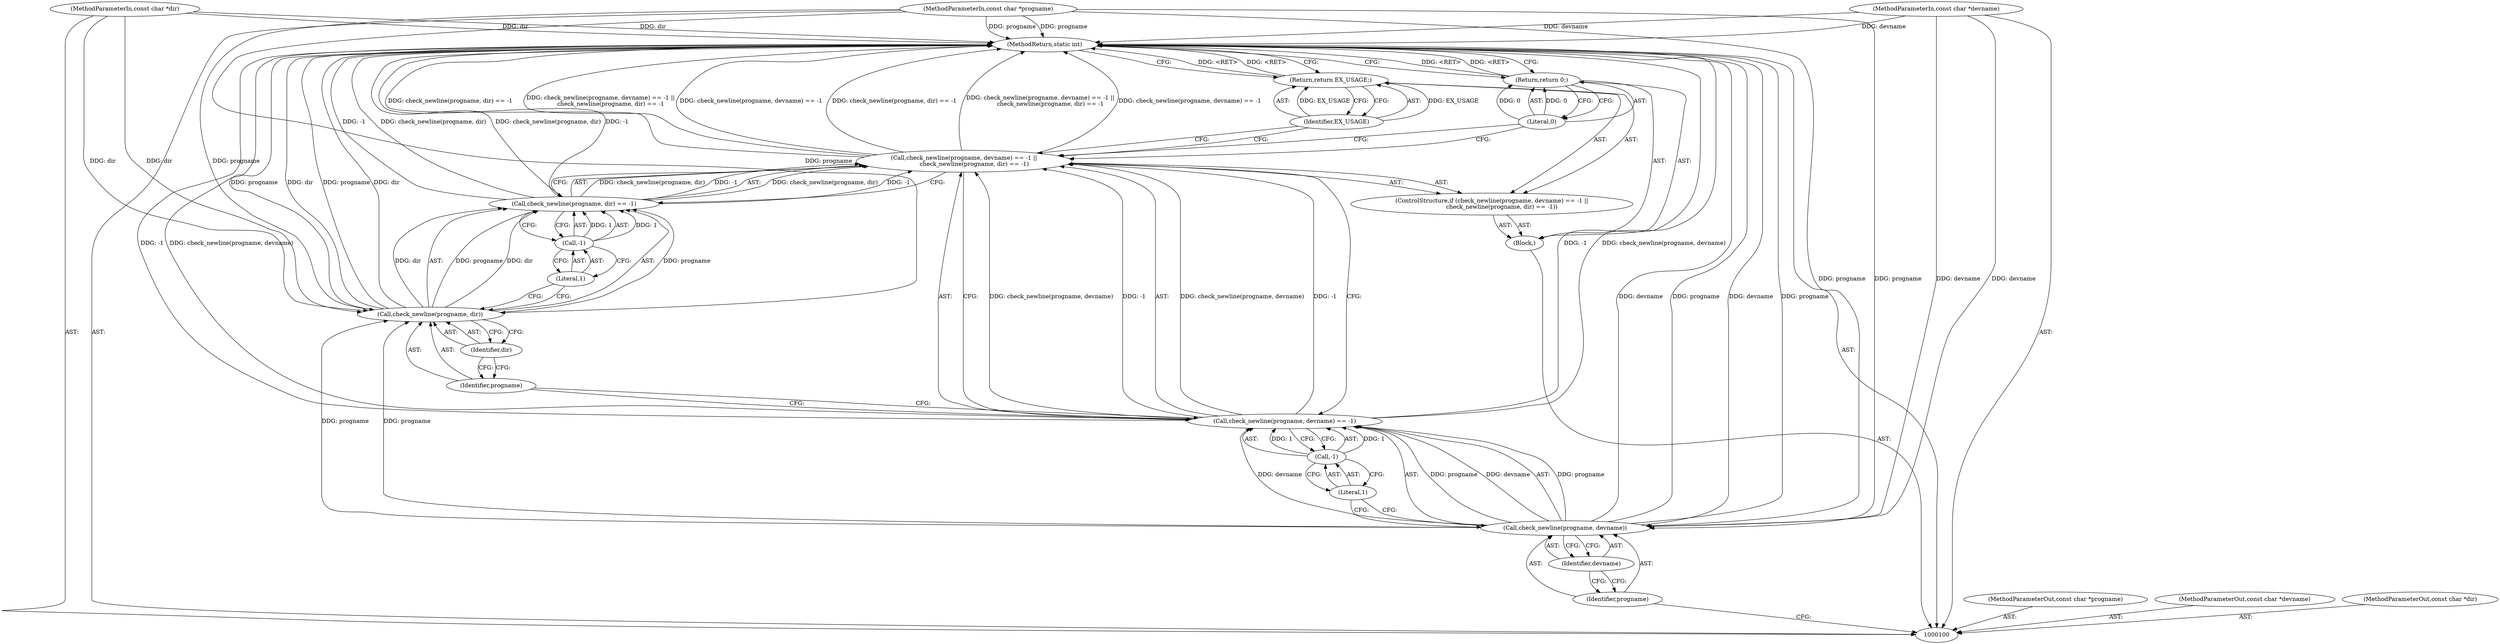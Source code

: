 digraph "1_samba_1e7a32924b22d1f786b6f490ce8590656f578f91" {
"1000123" [label="(MethodReturn,static int)"];
"1000101" [label="(MethodParameterIn,const char *progname)"];
"1000149" [label="(MethodParameterOut,const char *progname)"];
"1000102" [label="(MethodParameterIn,const char *devname)"];
"1000150" [label="(MethodParameterOut,const char *devname)"];
"1000103" [label="(MethodParameterIn,const char *dir)"];
"1000151" [label="(MethodParameterOut,const char *dir)"];
"1000104" [label="(Block,)"];
"1000106" [label="(Call,check_newline(progname, devname) == -1 ||\n           check_newline(progname, dir) == -1)"];
"1000107" [label="(Call,check_newline(progname, devname) == -1)"];
"1000108" [label="(Call,check_newline(progname, devname))"];
"1000109" [label="(Identifier,progname)"];
"1000110" [label="(Identifier,devname)"];
"1000111" [label="(Call,-1)"];
"1000112" [label="(Literal,1)"];
"1000105" [label="(ControlStructure,if (check_newline(progname, devname) == -1 ||\n           check_newline(progname, dir) == -1))"];
"1000113" [label="(Call,check_newline(progname, dir) == -1)"];
"1000114" [label="(Call,check_newline(progname, dir))"];
"1000115" [label="(Identifier,progname)"];
"1000116" [label="(Identifier,dir)"];
"1000117" [label="(Call,-1)"];
"1000118" [label="(Literal,1)"];
"1000119" [label="(Return,return EX_USAGE;)"];
"1000120" [label="(Identifier,EX_USAGE)"];
"1000122" [label="(Literal,0)"];
"1000121" [label="(Return,return 0;)"];
"1000123" -> "1000100"  [label="AST: "];
"1000123" -> "1000119"  [label="CFG: "];
"1000123" -> "1000121"  [label="CFG: "];
"1000121" -> "1000123"  [label="DDG: <RET>"];
"1000119" -> "1000123"  [label="DDG: <RET>"];
"1000113" -> "1000123"  [label="DDG: -1"];
"1000113" -> "1000123"  [label="DDG: check_newline(progname, dir)"];
"1000107" -> "1000123"  [label="DDG: check_newline(progname, devname)"];
"1000107" -> "1000123"  [label="DDG: -1"];
"1000106" -> "1000123"  [label="DDG: check_newline(progname, devname) == -1"];
"1000106" -> "1000123"  [label="DDG: check_newline(progname, dir) == -1"];
"1000106" -> "1000123"  [label="DDG: check_newline(progname, devname) == -1 ||\n           check_newline(progname, dir) == -1"];
"1000103" -> "1000123"  [label="DDG: dir"];
"1000114" -> "1000123"  [label="DDG: progname"];
"1000114" -> "1000123"  [label="DDG: dir"];
"1000102" -> "1000123"  [label="DDG: devname"];
"1000101" -> "1000123"  [label="DDG: progname"];
"1000108" -> "1000123"  [label="DDG: devname"];
"1000108" -> "1000123"  [label="DDG: progname"];
"1000101" -> "1000100"  [label="AST: "];
"1000101" -> "1000123"  [label="DDG: progname"];
"1000101" -> "1000108"  [label="DDG: progname"];
"1000101" -> "1000114"  [label="DDG: progname"];
"1000149" -> "1000100"  [label="AST: "];
"1000102" -> "1000100"  [label="AST: "];
"1000102" -> "1000123"  [label="DDG: devname"];
"1000102" -> "1000108"  [label="DDG: devname"];
"1000150" -> "1000100"  [label="AST: "];
"1000103" -> "1000100"  [label="AST: "];
"1000103" -> "1000123"  [label="DDG: dir"];
"1000103" -> "1000114"  [label="DDG: dir"];
"1000151" -> "1000100"  [label="AST: "];
"1000104" -> "1000100"  [label="AST: "];
"1000105" -> "1000104"  [label="AST: "];
"1000121" -> "1000104"  [label="AST: "];
"1000106" -> "1000105"  [label="AST: "];
"1000106" -> "1000107"  [label="CFG: "];
"1000106" -> "1000113"  [label="CFG: "];
"1000107" -> "1000106"  [label="AST: "];
"1000113" -> "1000106"  [label="AST: "];
"1000120" -> "1000106"  [label="CFG: "];
"1000122" -> "1000106"  [label="CFG: "];
"1000106" -> "1000123"  [label="DDG: check_newline(progname, devname) == -1"];
"1000106" -> "1000123"  [label="DDG: check_newline(progname, dir) == -1"];
"1000106" -> "1000123"  [label="DDG: check_newline(progname, devname) == -1 ||\n           check_newline(progname, dir) == -1"];
"1000107" -> "1000106"  [label="DDG: check_newline(progname, devname)"];
"1000107" -> "1000106"  [label="DDG: -1"];
"1000113" -> "1000106"  [label="DDG: check_newline(progname, dir)"];
"1000113" -> "1000106"  [label="DDG: -1"];
"1000107" -> "1000106"  [label="AST: "];
"1000107" -> "1000111"  [label="CFG: "];
"1000108" -> "1000107"  [label="AST: "];
"1000111" -> "1000107"  [label="AST: "];
"1000115" -> "1000107"  [label="CFG: "];
"1000106" -> "1000107"  [label="CFG: "];
"1000107" -> "1000123"  [label="DDG: check_newline(progname, devname)"];
"1000107" -> "1000123"  [label="DDG: -1"];
"1000107" -> "1000106"  [label="DDG: check_newline(progname, devname)"];
"1000107" -> "1000106"  [label="DDG: -1"];
"1000108" -> "1000107"  [label="DDG: progname"];
"1000108" -> "1000107"  [label="DDG: devname"];
"1000111" -> "1000107"  [label="DDG: 1"];
"1000108" -> "1000107"  [label="AST: "];
"1000108" -> "1000110"  [label="CFG: "];
"1000109" -> "1000108"  [label="AST: "];
"1000110" -> "1000108"  [label="AST: "];
"1000112" -> "1000108"  [label="CFG: "];
"1000108" -> "1000123"  [label="DDG: devname"];
"1000108" -> "1000123"  [label="DDG: progname"];
"1000108" -> "1000107"  [label="DDG: progname"];
"1000108" -> "1000107"  [label="DDG: devname"];
"1000101" -> "1000108"  [label="DDG: progname"];
"1000102" -> "1000108"  [label="DDG: devname"];
"1000108" -> "1000114"  [label="DDG: progname"];
"1000109" -> "1000108"  [label="AST: "];
"1000109" -> "1000100"  [label="CFG: "];
"1000110" -> "1000109"  [label="CFG: "];
"1000110" -> "1000108"  [label="AST: "];
"1000110" -> "1000109"  [label="CFG: "];
"1000108" -> "1000110"  [label="CFG: "];
"1000111" -> "1000107"  [label="AST: "];
"1000111" -> "1000112"  [label="CFG: "];
"1000112" -> "1000111"  [label="AST: "];
"1000107" -> "1000111"  [label="CFG: "];
"1000111" -> "1000107"  [label="DDG: 1"];
"1000112" -> "1000111"  [label="AST: "];
"1000112" -> "1000108"  [label="CFG: "];
"1000111" -> "1000112"  [label="CFG: "];
"1000105" -> "1000104"  [label="AST: "];
"1000106" -> "1000105"  [label="AST: "];
"1000119" -> "1000105"  [label="AST: "];
"1000113" -> "1000106"  [label="AST: "];
"1000113" -> "1000117"  [label="CFG: "];
"1000114" -> "1000113"  [label="AST: "];
"1000117" -> "1000113"  [label="AST: "];
"1000106" -> "1000113"  [label="CFG: "];
"1000113" -> "1000123"  [label="DDG: -1"];
"1000113" -> "1000123"  [label="DDG: check_newline(progname, dir)"];
"1000113" -> "1000106"  [label="DDG: check_newline(progname, dir)"];
"1000113" -> "1000106"  [label="DDG: -1"];
"1000114" -> "1000113"  [label="DDG: progname"];
"1000114" -> "1000113"  [label="DDG: dir"];
"1000117" -> "1000113"  [label="DDG: 1"];
"1000114" -> "1000113"  [label="AST: "];
"1000114" -> "1000116"  [label="CFG: "];
"1000115" -> "1000114"  [label="AST: "];
"1000116" -> "1000114"  [label="AST: "];
"1000118" -> "1000114"  [label="CFG: "];
"1000114" -> "1000123"  [label="DDG: progname"];
"1000114" -> "1000123"  [label="DDG: dir"];
"1000114" -> "1000113"  [label="DDG: progname"];
"1000114" -> "1000113"  [label="DDG: dir"];
"1000108" -> "1000114"  [label="DDG: progname"];
"1000101" -> "1000114"  [label="DDG: progname"];
"1000103" -> "1000114"  [label="DDG: dir"];
"1000115" -> "1000114"  [label="AST: "];
"1000115" -> "1000107"  [label="CFG: "];
"1000116" -> "1000115"  [label="CFG: "];
"1000116" -> "1000114"  [label="AST: "];
"1000116" -> "1000115"  [label="CFG: "];
"1000114" -> "1000116"  [label="CFG: "];
"1000117" -> "1000113"  [label="AST: "];
"1000117" -> "1000118"  [label="CFG: "];
"1000118" -> "1000117"  [label="AST: "];
"1000113" -> "1000117"  [label="CFG: "];
"1000117" -> "1000113"  [label="DDG: 1"];
"1000118" -> "1000117"  [label="AST: "];
"1000118" -> "1000114"  [label="CFG: "];
"1000117" -> "1000118"  [label="CFG: "];
"1000119" -> "1000105"  [label="AST: "];
"1000119" -> "1000120"  [label="CFG: "];
"1000120" -> "1000119"  [label="AST: "];
"1000123" -> "1000119"  [label="CFG: "];
"1000119" -> "1000123"  [label="DDG: <RET>"];
"1000120" -> "1000119"  [label="DDG: EX_USAGE"];
"1000120" -> "1000119"  [label="AST: "];
"1000120" -> "1000106"  [label="CFG: "];
"1000119" -> "1000120"  [label="CFG: "];
"1000120" -> "1000119"  [label="DDG: EX_USAGE"];
"1000122" -> "1000121"  [label="AST: "];
"1000122" -> "1000106"  [label="CFG: "];
"1000121" -> "1000122"  [label="CFG: "];
"1000122" -> "1000121"  [label="DDG: 0"];
"1000121" -> "1000104"  [label="AST: "];
"1000121" -> "1000122"  [label="CFG: "];
"1000122" -> "1000121"  [label="AST: "];
"1000123" -> "1000121"  [label="CFG: "];
"1000121" -> "1000123"  [label="DDG: <RET>"];
"1000122" -> "1000121"  [label="DDG: 0"];
}
